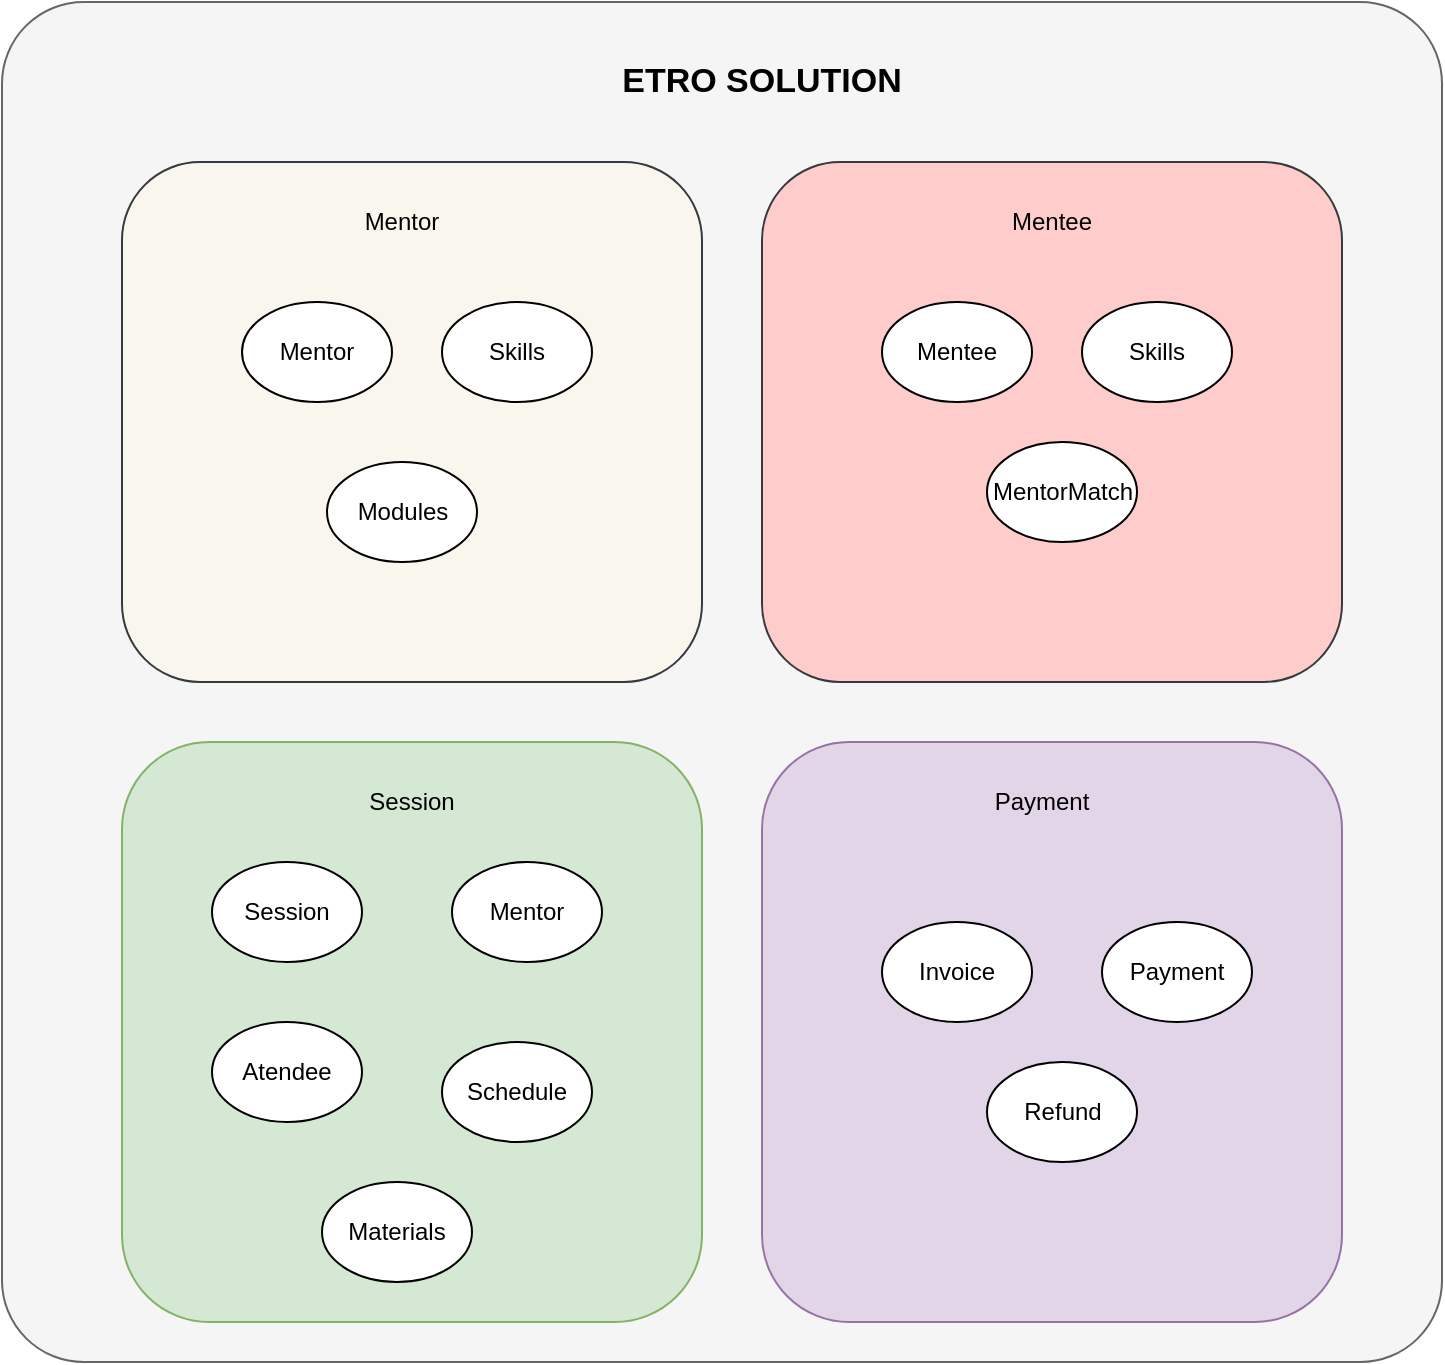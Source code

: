 <mxfile>
    <diagram id="X-WBJx_Xs6kYIEa8Dv_k" name="Domain Model">
        <mxGraphModel dx="1251" dy="739" grid="1" gridSize="10" guides="1" tooltips="1" connect="1" arrows="1" fold="1" page="1" pageScale="1" pageWidth="850" pageHeight="1100" math="0" shadow="0">
            <root>
                <mxCell id="0"/>
                <mxCell id="1" parent="0"/>
                <mxCell id="DZQ7MIffxDtW_sd6lKac-20" value="" style="rounded=1;whiteSpace=wrap;html=1;labelBackgroundColor=none;fontSize=17;fillColor=#f5f5f5;verticalAlign=middle;arcSize=6;strokeColor=#666666;fontColor=#333333;" vertex="1" parent="1">
                    <mxGeometry x="60" y="20" width="720" height="680" as="geometry"/>
                </mxCell>
                <mxCell id="13" value="" style="rounded=1;whiteSpace=wrap;html=1;fillColor=#d5e8d4;strokeColor=#82b366;" vertex="1" parent="1">
                    <mxGeometry x="120" y="390" width="290" height="290" as="geometry"/>
                </mxCell>
                <mxCell id="6" value="" style="rounded=1;whiteSpace=wrap;html=1;fillColor=#ffcccc;strokeColor=#36393d;" vertex="1" parent="1">
                    <mxGeometry x="440" y="100" width="290" height="260" as="geometry"/>
                </mxCell>
                <mxCell id="5" value="" style="rounded=1;whiteSpace=wrap;html=1;fillColor=#f9f7ed;strokeColor=#36393d;" vertex="1" parent="1">
                    <mxGeometry x="120" y="100" width="290" height="260" as="geometry"/>
                </mxCell>
                <mxCell id="DjLF8lStdRpm8chsS5JS-2" value="Mentor" style="ellipse;whiteSpace=wrap;html=1;" parent="1" vertex="1">
                    <mxGeometry x="180" y="170" width="75" height="50" as="geometry"/>
                </mxCell>
                <mxCell id="DjLF8lStdRpm8chsS5JS-3" value="Mentee" style="ellipse;whiteSpace=wrap;html=1;" parent="1" vertex="1">
                    <mxGeometry x="500" y="170" width="75" height="50" as="geometry"/>
                </mxCell>
                <mxCell id="2" value="Mentor" style="text;html=1;strokeColor=none;fillColor=none;align=center;verticalAlign=middle;whiteSpace=wrap;rounded=0;" vertex="1" parent="1">
                    <mxGeometry x="240" y="120" width="40" height="20" as="geometry"/>
                </mxCell>
                <mxCell id="3" value="Mentee" style="text;html=1;strokeColor=none;fillColor=none;align=center;verticalAlign=middle;whiteSpace=wrap;rounded=0;" vertex="1" parent="1">
                    <mxGeometry x="565" y="120" width="40" height="20" as="geometry"/>
                </mxCell>
                <mxCell id="4" value="Session" style="text;html=1;strokeColor=none;fillColor=none;align=center;verticalAlign=middle;whiteSpace=wrap;rounded=0;" vertex="1" parent="1">
                    <mxGeometry x="245" y="410" width="40" height="20" as="geometry"/>
                </mxCell>
                <mxCell id="8" value="Skills" style="ellipse;whiteSpace=wrap;html=1;" vertex="1" parent="1">
                    <mxGeometry x="280" y="170" width="75" height="50" as="geometry"/>
                </mxCell>
                <mxCell id="9" value="Skills" style="ellipse;whiteSpace=wrap;html=1;" vertex="1" parent="1">
                    <mxGeometry x="600" y="170" width="75" height="50" as="geometry"/>
                </mxCell>
                <mxCell id="10" value="MentorMatch" style="ellipse;whiteSpace=wrap;html=1;" vertex="1" parent="1">
                    <mxGeometry x="552.5" y="240" width="75" height="50" as="geometry"/>
                </mxCell>
                <mxCell id="12" value="Modules" style="ellipse;whiteSpace=wrap;html=1;" vertex="1" parent="1">
                    <mxGeometry x="222.5" y="250" width="75" height="50" as="geometry"/>
                </mxCell>
                <mxCell id="14" value="Session" style="ellipse;whiteSpace=wrap;html=1;" vertex="1" parent="1">
                    <mxGeometry x="165" y="450" width="75" height="50" as="geometry"/>
                </mxCell>
                <mxCell id="15" value="Mentor" style="ellipse;whiteSpace=wrap;html=1;" vertex="1" parent="1">
                    <mxGeometry x="285" y="450" width="75" height="50" as="geometry"/>
                </mxCell>
                <mxCell id="16" value="Atendee" style="ellipse;whiteSpace=wrap;html=1;" vertex="1" parent="1">
                    <mxGeometry x="165" y="530" width="75" height="50" as="geometry"/>
                </mxCell>
                <mxCell id="17" value="Schedule" style="ellipse;whiteSpace=wrap;html=1;" vertex="1" parent="1">
                    <mxGeometry x="280" y="540" width="75" height="50" as="geometry"/>
                </mxCell>
                <mxCell id="18" value="Materials" style="ellipse;whiteSpace=wrap;html=1;" vertex="1" parent="1">
                    <mxGeometry x="220" y="610" width="75" height="50" as="geometry"/>
                </mxCell>
                <mxCell id="e4HGIkmX9SR6lim7_7U1-18" value="" style="rounded=1;whiteSpace=wrap;html=1;fillColor=#e1d5e7;strokeColor=#9673a6;" vertex="1" parent="1">
                    <mxGeometry x="440" y="390" width="290" height="290" as="geometry"/>
                </mxCell>
                <mxCell id="e4HGIkmX9SR6lim7_7U1-19" value="Payment" style="text;html=1;strokeColor=none;fillColor=none;align=center;verticalAlign=middle;whiteSpace=wrap;rounded=0;" vertex="1" parent="1">
                    <mxGeometry x="560" y="410" width="40" height="20" as="geometry"/>
                </mxCell>
                <mxCell id="e4HGIkmX9SR6lim7_7U1-20" value="Invoice" style="ellipse;whiteSpace=wrap;html=1;" vertex="1" parent="1">
                    <mxGeometry x="500" y="480" width="75" height="50" as="geometry"/>
                </mxCell>
                <mxCell id="e4HGIkmX9SR6lim7_7U1-21" value="Payment" style="ellipse;whiteSpace=wrap;html=1;" vertex="1" parent="1">
                    <mxGeometry x="610" y="480" width="75" height="50" as="geometry"/>
                </mxCell>
                <mxCell id="e4HGIkmX9SR6lim7_7U1-22" value="Refund" style="ellipse;whiteSpace=wrap;html=1;" vertex="1" parent="1">
                    <mxGeometry x="552.5" y="550" width="75" height="50" as="geometry"/>
                </mxCell>
                <mxCell id="DZQ7MIffxDtW_sd6lKac-18" value="ETRO SOLUTION" style="text;html=1;strokeColor=none;fillColor=none;align=center;verticalAlign=middle;whiteSpace=wrap;rounded=0;labelBackgroundColor=none;fontSize=17;fontStyle=1" vertex="1" parent="1">
                    <mxGeometry x="330" y="50" width="220" height="20" as="geometry"/>
                </mxCell>
            </root>
        </mxGraphModel>
    </diagram>
    <diagram id="847FadikNp64r_eLgu-N" name="Microservice">
        <mxGraphModel dx="1031" dy="608" grid="1" gridSize="10" guides="1" tooltips="1" connect="1" arrows="1" fold="1" page="1" pageScale="1" pageWidth="850" pageHeight="1100" math="0" shadow="0">
            <root>
                <mxCell id="BkxpbbLAbaWkdeM8PS5I-0"/>
                <mxCell id="BkxpbbLAbaWkdeM8PS5I-1" parent="BkxpbbLAbaWkdeM8PS5I-0"/>
                <mxCell id="RHxmwCP6yYNn5pwVGNNT-3" style="edgeStyle=orthogonalEdgeStyle;rounded=0;orthogonalLoop=1;jettySize=auto;html=1;entryX=0.5;entryY=1;entryDx=0;entryDy=0;" edge="1" parent="BkxpbbLAbaWkdeM8PS5I-1" source="4Kh8HcyH86KABs3vgV8c-0" target="4Kh8HcyH86KABs3vgV8c-1">
                    <mxGeometry relative="1" as="geometry"/>
                </mxCell>
                <mxCell id="Kl9C8izLE1KnF_ERx2TX-1" value="" style="edgeStyle=orthogonalEdgeStyle;rounded=0;orthogonalLoop=1;jettySize=auto;html=1;" edge="1" parent="BkxpbbLAbaWkdeM8PS5I-1" source="4Kh8HcyH86KABs3vgV8c-0" target="Kl9C8izLE1KnF_ERx2TX-0">
                    <mxGeometry relative="1" as="geometry"/>
                </mxCell>
                <mxCell id="4Kh8HcyH86KABs3vgV8c-0" value="Microfronted - Mentor Registration" style="rounded=1;whiteSpace=wrap;html=1;fillColor=#dae8fc;strokeColor=#6c8ebf;" vertex="1" parent="BkxpbbLAbaWkdeM8PS5I-1">
                    <mxGeometry x="260" y="420" width="120" height="60" as="geometry"/>
                </mxCell>
                <mxCell id="RHxmwCP6yYNn5pwVGNNT-5" style="edgeStyle=orthogonalEdgeStyle;rounded=0;orthogonalLoop=1;jettySize=auto;html=1;entryX=0.5;entryY=1;entryDx=0;entryDy=0;" edge="1" parent="BkxpbbLAbaWkdeM8PS5I-1" source="4Kh8HcyH86KABs3vgV8c-1" target="RHxmwCP6yYNn5pwVGNNT-1">
                    <mxGeometry relative="1" as="geometry"/>
                </mxCell>
                <mxCell id="RHxmwCP6yYNn5pwVGNNT-6" style="edgeStyle=orthogonalEdgeStyle;rounded=0;orthogonalLoop=1;jettySize=auto;html=1;" edge="1" parent="BkxpbbLAbaWkdeM8PS5I-1" source="4Kh8HcyH86KABs3vgV8c-1" target="RHxmwCP6yYNn5pwVGNNT-2">
                    <mxGeometry relative="1" as="geometry"/>
                </mxCell>
                <mxCell id="4Kh8HcyH86KABs3vgV8c-1" value="API Management" style="rounded=1;whiteSpace=wrap;html=1;fillColor=#fff2cc;strokeColor=#d6b656;" vertex="1" parent="BkxpbbLAbaWkdeM8PS5I-1">
                    <mxGeometry x="230" y="310" width="360" height="60" as="geometry"/>
                </mxCell>
                <mxCell id="RHxmwCP6yYNn5pwVGNNT-4" style="edgeStyle=orthogonalEdgeStyle;rounded=0;orthogonalLoop=1;jettySize=auto;html=1;entryX=0.5;entryY=1;entryDx=0;entryDy=0;entryPerimeter=0;" edge="1" parent="BkxpbbLAbaWkdeM8PS5I-1" source="4Kh8HcyH86KABs3vgV8c-2" target="4Kh8HcyH86KABs3vgV8c-1">
                    <mxGeometry relative="1" as="geometry"/>
                </mxCell>
                <mxCell id="Kl9C8izLE1KnF_ERx2TX-2" style="edgeStyle=orthogonalEdgeStyle;rounded=0;orthogonalLoop=1;jettySize=auto;html=1;entryX=0.5;entryY=0;entryDx=0;entryDy=0;" edge="1" parent="BkxpbbLAbaWkdeM8PS5I-1" source="4Kh8HcyH86KABs3vgV8c-2" target="Kl9C8izLE1KnF_ERx2TX-0">
                    <mxGeometry relative="1" as="geometry"/>
                </mxCell>
                <mxCell id="4Kh8HcyH86KABs3vgV8c-2" value="Microfronted - Mentee Registration" style="rounded=1;whiteSpace=wrap;html=1;fillColor=#dae8fc;strokeColor=#6c8ebf;" vertex="1" parent="BkxpbbLAbaWkdeM8PS5I-1">
                    <mxGeometry x="430" y="420" width="120" height="60" as="geometry"/>
                </mxCell>
                <mxCell id="h7QfJS-ZaZOPMrQFuuVh-1" value="" style="edgeStyle=orthogonalEdgeStyle;rounded=0;orthogonalLoop=1;jettySize=auto;html=1;" edge="1" parent="BkxpbbLAbaWkdeM8PS5I-1" source="RHxmwCP6yYNn5pwVGNNT-1" target="h7QfJS-ZaZOPMrQFuuVh-0">
                    <mxGeometry relative="1" as="geometry"/>
                </mxCell>
                <mxCell id="RHxmwCP6yYNn5pwVGNNT-1" value="Mentor Registration Service" style="rounded=1;whiteSpace=wrap;html=1;fillColor=#d5e8d4;strokeColor=#82b366;" vertex="1" parent="BkxpbbLAbaWkdeM8PS5I-1">
                    <mxGeometry x="240" y="210" width="120" height="60" as="geometry"/>
                </mxCell>
                <mxCell id="h7QfJS-ZaZOPMrQFuuVh-3" value="" style="edgeStyle=orthogonalEdgeStyle;rounded=0;orthogonalLoop=1;jettySize=auto;html=1;" edge="1" parent="BkxpbbLAbaWkdeM8PS5I-1" source="RHxmwCP6yYNn5pwVGNNT-2" target="h7QfJS-ZaZOPMrQFuuVh-2">
                    <mxGeometry relative="1" as="geometry"/>
                </mxCell>
                <mxCell id="RHxmwCP6yYNn5pwVGNNT-2" value="Mentee Registration Service" style="rounded=1;whiteSpace=wrap;html=1;fillColor=#d5e8d4;strokeColor=#82b366;" vertex="1" parent="BkxpbbLAbaWkdeM8PS5I-1">
                    <mxGeometry x="460" y="210" width="120" height="60" as="geometry"/>
                </mxCell>
                <mxCell id="h7QfJS-ZaZOPMrQFuuVh-0" value="Mentor DB" style="shape=cylinder;whiteSpace=wrap;html=1;boundedLbl=1;backgroundOutline=1;rounded=1;fillColor=#d5e8d4;strokeColor=#82b366;" vertex="1" parent="BkxpbbLAbaWkdeM8PS5I-1">
                    <mxGeometry x="270" y="60" width="60" height="80" as="geometry"/>
                </mxCell>
                <mxCell id="h7QfJS-ZaZOPMrQFuuVh-2" value="Mentee DB" style="shape=cylinder;whiteSpace=wrap;html=1;boundedLbl=1;backgroundOutline=1;rounded=1;fillColor=#d5e8d4;strokeColor=#82b366;" vertex="1" parent="BkxpbbLAbaWkdeM8PS5I-1">
                    <mxGeometry x="490" y="60" width="60" height="80" as="geometry"/>
                </mxCell>
                <mxCell id="Kl9C8izLE1KnF_ERx2TX-0" value="Frontend" style="rounded=1;whiteSpace=wrap;html=1;fillColor=#dae8fc;strokeColor=#6c8ebf;" vertex="1" parent="BkxpbbLAbaWkdeM8PS5I-1">
                    <mxGeometry x="260" y="560" width="290" height="60" as="geometry"/>
                </mxCell>
            </root>
        </mxGraphModel>
    </diagram>
    <diagram id="f2qbv914GK3P1sTPyczb" name="CQRS">
        <mxGraphModel dx="884" dy="608" grid="1" gridSize="10" guides="1" tooltips="1" connect="1" arrows="1" fold="1" page="1" pageScale="1" pageWidth="850" pageHeight="1100" math="0" shadow="0">
            <root>
                <mxCell id="MBEAslTQ7tmPr2T98EbI-0"/>
                <mxCell id="MBEAslTQ7tmPr2T98EbI-1" parent="MBEAslTQ7tmPr2T98EbI-0"/>
                <mxCell id="MBEAslTQ7tmPr2T98EbI-4" value="" style="edgeStyle=orthogonalEdgeStyle;rounded=0;orthogonalLoop=1;jettySize=auto;html=1;" edge="1" parent="MBEAslTQ7tmPr2T98EbI-1" source="MBEAslTQ7tmPr2T98EbI-2" target="MBEAslTQ7tmPr2T98EbI-3">
                    <mxGeometry relative="1" as="geometry"/>
                </mxCell>
                <mxCell id="MBEAslTQ7tmPr2T98EbI-2" value="Mentor Registration&amp;nbsp;" style="shape=process;whiteSpace=wrap;html=1;backgroundOutline=1;" vertex="1" parent="MBEAslTQ7tmPr2T98EbI-1">
                    <mxGeometry x="70" y="120" width="120" height="60" as="geometry"/>
                </mxCell>
                <mxCell id="MBEAslTQ7tmPr2T98EbI-6" value="" style="edgeStyle=orthogonalEdgeStyle;rounded=0;orthogonalLoop=1;jettySize=auto;html=1;" edge="1" parent="MBEAslTQ7tmPr2T98EbI-1" source="MBEAslTQ7tmPr2T98EbI-3" target="MBEAslTQ7tmPr2T98EbI-5">
                    <mxGeometry relative="1" as="geometry"/>
                </mxCell>
                <mxCell id="MBEAslTQ7tmPr2T98EbI-9" style="edgeStyle=orthogonalEdgeStyle;rounded=0;orthogonalLoop=1;jettySize=auto;html=1;" edge="1" parent="MBEAslTQ7tmPr2T98EbI-1" source="MBEAslTQ7tmPr2T98EbI-3" target="MBEAslTQ7tmPr2T98EbI-7">
                    <mxGeometry relative="1" as="geometry"/>
                </mxCell>
                <mxCell id="MBEAslTQ7tmPr2T98EbI-3" value="Create Mentor Command" style="whiteSpace=wrap;html=1;" vertex="1" parent="MBEAslTQ7tmPr2T98EbI-1">
                    <mxGeometry x="270" y="120" width="120" height="60" as="geometry"/>
                </mxCell>
                <mxCell id="MBEAslTQ7tmPr2T98EbI-8" value="" style="edgeStyle=orthogonalEdgeStyle;rounded=0;orthogonalLoop=1;jettySize=auto;html=1;" edge="1" parent="MBEAslTQ7tmPr2T98EbI-1" source="MBEAslTQ7tmPr2T98EbI-5" target="MBEAslTQ7tmPr2T98EbI-7">
                    <mxGeometry relative="1" as="geometry"/>
                </mxCell>
                <mxCell id="MBEAslTQ7tmPr2T98EbI-5" value="Assign Mentor Skill Command" style="whiteSpace=wrap;html=1;" vertex="1" parent="MBEAslTQ7tmPr2T98EbI-1">
                    <mxGeometry x="270" y="260" width="120" height="60" as="geometry"/>
                </mxCell>
                <mxCell id="MBEAslTQ7tmPr2T98EbI-7" value="Mentor DB" style="shape=cylinder;whiteSpace=wrap;html=1;boundedLbl=1;backgroundOutline=1;" vertex="1" parent="MBEAslTQ7tmPr2T98EbI-1">
                    <mxGeometry x="520" y="190" width="60" height="80" as="geometry"/>
                </mxCell>
                <mxCell id="MBEAslTQ7tmPr2T98EbI-10" value="Get Mentor Skills" style="shape=process;whiteSpace=wrap;html=1;backgroundOutline=1;" vertex="1" parent="MBEAslTQ7tmPr2T98EbI-1">
                    <mxGeometry x="60" y="470" width="120" height="60" as="geometry"/>
                </mxCell>
            </root>
        </mxGraphModel>
    </diagram>
    <diagram id="W90cBqqWtGJWsFPKMnuq" name="Event/Message">
        <mxGraphModel dx="1102" dy="608" grid="1" gridSize="10" guides="1" tooltips="1" connect="1" arrows="1" fold="1" page="1" pageScale="1" pageWidth="850" pageHeight="1100" math="0" shadow="0">
            <root>
                <mxCell id="3pXpQQKqXBKCi5rZeWjE-0"/>
                <mxCell id="3pXpQQKqXBKCi5rZeWjE-1" parent="3pXpQQKqXBKCi5rZeWjE-0"/>
                <mxCell id="3pXpQQKqXBKCi5rZeWjE-8" style="edgeStyle=orthogonalEdgeStyle;rounded=0;orthogonalLoop=1;jettySize=auto;html=1;" edge="1" parent="3pXpQQKqXBKCi5rZeWjE-1" source="3pXpQQKqXBKCi5rZeWjE-2" target="3pXpQQKqXBKCi5rZeWjE-6">
                    <mxGeometry relative="1" as="geometry"/>
                </mxCell>
                <mxCell id="3pXpQQKqXBKCi5rZeWjE-2" value="Message" style="shape=note;whiteSpace=wrap;html=1;backgroundOutline=1;darkOpacity=0.05;fillColor=#ffcc99;strokeColor=#36393d;" vertex="1" parent="3pXpQQKqXBKCi5rZeWjE-1">
                    <mxGeometry x="300" y="240" width="64" height="80" as="geometry"/>
                </mxCell>
                <mxCell id="3pXpQQKqXBKCi5rZeWjE-7" style="edgeStyle=orthogonalEdgeStyle;rounded=0;orthogonalLoop=1;jettySize=auto;html=1;entryX=0;entryY=0.5;entryDx=0;entryDy=0;entryPerimeter=0;" edge="1" parent="3pXpQQKqXBKCi5rZeWjE-1" source="3pXpQQKqXBKCi5rZeWjE-4" target="3pXpQQKqXBKCi5rZeWjE-2">
                    <mxGeometry relative="1" as="geometry"/>
                </mxCell>
                <mxCell id="3pXpQQKqXBKCi5rZeWjE-4" value="Command" style="rounded=1;whiteSpace=wrap;html=1;fillColor=#cdeb8b;strokeColor=#36393d;" vertex="1" parent="3pXpQQKqXBKCi5rZeWjE-1">
                    <mxGeometry x="140" y="250" width="120" height="60" as="geometry"/>
                </mxCell>
                <mxCell id="3pXpQQKqXBKCi5rZeWjE-10" style="edgeStyle=orthogonalEdgeStyle;rounded=0;orthogonalLoop=1;jettySize=auto;html=1;" edge="1" parent="3pXpQQKqXBKCi5rZeWjE-1" source="3pXpQQKqXBKCi5rZeWjE-6" target="3pXpQQKqXBKCi5rZeWjE-9">
                    <mxGeometry relative="1" as="geometry"/>
                </mxCell>
                <mxCell id="TwpizJS3mDMKuz9bVIkH-3" style="edgeStyle=orthogonalEdgeStyle;rounded=0;orthogonalLoop=1;jettySize=auto;html=1;exitX=0;exitY=0;exitDx=100.0;exitDy=0;exitPerimeter=0;" edge="1" parent="3pXpQQKqXBKCi5rZeWjE-1" source="3pXpQQKqXBKCi5rZeWjE-6" target="TwpizJS3mDMKuz9bVIkH-0">
                    <mxGeometry relative="1" as="geometry"/>
                </mxCell>
                <mxCell id="TwpizJS3mDMKuz9bVIkH-9" value="" style="edgeStyle=orthogonalEdgeStyle;rounded=0;orthogonalLoop=1;jettySize=auto;html=1;" edge="1" parent="3pXpQQKqXBKCi5rZeWjE-1" source="3pXpQQKqXBKCi5rZeWjE-6" target="TwpizJS3mDMKuz9bVIkH-8">
                    <mxGeometry relative="1" as="geometry"/>
                </mxCell>
                <mxCell id="3pXpQQKqXBKCi5rZeWjE-6" value="Message Broker" style="shape=cube;whiteSpace=wrap;html=1;boundedLbl=1;backgroundOutline=1;darkOpacity=0.05;darkOpacity2=0.1;fillColor=#cce5ff;strokeColor=#36393d;" vertex="1" parent="3pXpQQKqXBKCi5rZeWjE-1">
                    <mxGeometry x="415" y="240" width="120" height="80" as="geometry"/>
                </mxCell>
                <mxCell id="3pXpQQKqXBKCi5rZeWjE-9" value="Next Command" style="rounded=1;whiteSpace=wrap;html=1;fillColor=#cdeb8b;strokeColor=#36393d;" vertex="1" parent="3pXpQQKqXBKCi5rZeWjE-1">
                    <mxGeometry x="570" y="250" width="120" height="60" as="geometry"/>
                </mxCell>
                <mxCell id="TwpizJS3mDMKuz9bVIkH-0" value="Out-of-Process" style="ellipse;shape=cloud;whiteSpace=wrap;html=1;fillColor=#dae8fc;strokeColor=#6c8ebf;" vertex="1" parent="3pXpQQKqXBKCi5rZeWjE-1">
                    <mxGeometry x="500" y="120" width="120" height="80" as="geometry"/>
                </mxCell>
                <mxCell id="TwpizJS3mDMKuz9bVIkH-8" value="In-process" style="shape=hexagon;perimeter=hexagonPerimeter2;whiteSpace=wrap;html=1;fixedSize=1;fillColor=#d5e8d4;strokeColor=#82b366;" vertex="1" parent="3pXpQQKqXBKCi5rZeWjE-1">
                    <mxGeometry x="380" y="133.33" width="100" height="66.67" as="geometry"/>
                </mxCell>
                <mxCell id="E2nX1YOqN6XTbNjOObDG-1" value="" style="edgeStyle=orthogonalEdgeStyle;rounded=0;orthogonalLoop=1;jettySize=auto;html=1;" edge="1" parent="3pXpQQKqXBKCi5rZeWjE-1" source="TwpizJS3mDMKuz9bVIkH-10" target="E2nX1YOqN6XTbNjOObDG-0">
                    <mxGeometry relative="1" as="geometry"/>
                </mxCell>
                <mxCell id="TwpizJS3mDMKuz9bVIkH-10" value="Service" style="rounded=1;whiteSpace=wrap;html=1;fillColor=#cdeb8b;strokeColor=#36393d;" vertex="1" parent="3pXpQQKqXBKCi5rZeWjE-1">
                    <mxGeometry x="130" y="530" width="120" height="60" as="geometry"/>
                </mxCell>
                <mxCell id="E2nX1YOqN6XTbNjOObDG-6" style="edgeStyle=orthogonalEdgeStyle;rounded=0;orthogonalLoop=1;jettySize=auto;html=1;entryX=0;entryY=0.5;entryDx=0;entryDy=0;" edge="1" parent="3pXpQQKqXBKCi5rZeWjE-1" source="E2nX1YOqN6XTbNjOObDG-0" target="E2nX1YOqN6XTbNjOObDG-4">
                    <mxGeometry relative="1" as="geometry"/>
                </mxCell>
                <mxCell id="E2nX1YOqN6XTbNjOObDG-0" value="Event" style="shape=document;whiteSpace=wrap;html=1;boundedLbl=1;rounded=1;fillColor=#ffcc99;strokeColor=#36393d;" vertex="1" parent="3pXpQQKqXBKCi5rZeWjE-1">
                    <mxGeometry x="290" y="530" width="90" height="60" as="geometry"/>
                </mxCell>
                <mxCell id="R0h6AUdbC-x_fIPNiSyr-1" style="edgeStyle=orthogonalEdgeStyle;rounded=0;orthogonalLoop=1;jettySize=auto;html=1;entryX=0;entryY=0.5;entryDx=0;entryDy=0;labelBackgroundColor=none;fontSize=17;verticalAlign=middle;" edge="1" parent="3pXpQQKqXBKCi5rZeWjE-1" source="E2nX1YOqN6XTbNjOObDG-4" target="E2nX1YOqN6XTbNjOObDG-5">
                    <mxGeometry relative="1" as="geometry"/>
                </mxCell>
                <mxCell id="R0h6AUdbC-x_fIPNiSyr-2" style="edgeStyle=orthogonalEdgeStyle;rounded=0;orthogonalLoop=1;jettySize=auto;html=1;entryX=0;entryY=0.5;entryDx=0;entryDy=0;labelBackgroundColor=none;fontSize=17;verticalAlign=middle;" edge="1" parent="3pXpQQKqXBKCi5rZeWjE-1" source="E2nX1YOqN6XTbNjOObDG-4" target="E2nX1YOqN6XTbNjOObDG-10">
                    <mxGeometry relative="1" as="geometry"/>
                </mxCell>
                <mxCell id="R0h6AUdbC-x_fIPNiSyr-3" style="edgeStyle=orthogonalEdgeStyle;rounded=0;orthogonalLoop=1;jettySize=auto;html=1;entryX=0;entryY=0.5;entryDx=0;entryDy=0;labelBackgroundColor=none;fontSize=17;verticalAlign=middle;" edge="1" parent="3pXpQQKqXBKCi5rZeWjE-1" source="E2nX1YOqN6XTbNjOObDG-4" target="E2nX1YOqN6XTbNjOObDG-11">
                    <mxGeometry relative="1" as="geometry"/>
                </mxCell>
                <mxCell id="E2nX1YOqN6XTbNjOObDG-4" value="Event Router" style="shape=step;perimeter=stepPerimeter;whiteSpace=wrap;html=1;fixedSize=1;fillColor=#cce5ff;strokeColor=#36393d;" vertex="1" parent="3pXpQQKqXBKCi5rZeWjE-1">
                    <mxGeometry x="415" y="520" width="120" height="80" as="geometry"/>
                </mxCell>
                <mxCell id="E2nX1YOqN6XTbNjOObDG-5" value="Subscribers" style="rounded=1;whiteSpace=wrap;html=1;fillColor=#cdeb8b;strokeColor=#36393d;" vertex="1" parent="3pXpQQKqXBKCi5rZeWjE-1">
                    <mxGeometry x="590" y="480" width="120" height="60" as="geometry"/>
                </mxCell>
                <mxCell id="E2nX1YOqN6XTbNjOObDG-10" value="Subscribers" style="rounded=1;whiteSpace=wrap;html=1;fillColor=#cdeb8b;strokeColor=#36393d;" vertex="1" parent="3pXpQQKqXBKCi5rZeWjE-1">
                    <mxGeometry x="590" y="570" width="120" height="60" as="geometry"/>
                </mxCell>
                <mxCell id="E2nX1YOqN6XTbNjOObDG-11" value="Subscribers" style="rounded=1;whiteSpace=wrap;html=1;fillColor=#cdeb8b;strokeColor=#36393d;" vertex="1" parent="3pXpQQKqXBKCi5rZeWjE-1">
                    <mxGeometry x="590" y="660" width="120" height="60" as="geometry"/>
                </mxCell>
                <mxCell id="E2nX1YOqN6XTbNjOObDG-13" value="MESSAGE BROKERING" style="text;html=1;strokeColor=none;fillColor=none;align=center;verticalAlign=middle;whiteSpace=wrap;rounded=0;fontSize=17;fontStyle=1" vertex="1" parent="3pXpQQKqXBKCi5rZeWjE-1">
                    <mxGeometry x="170" y="170" width="80" height="20" as="geometry"/>
                </mxCell>
                <mxCell id="E2nX1YOqN6XTbNjOObDG-15" value="EVENT ROUTING" style="text;html=1;strokeColor=none;fillColor=none;align=center;verticalAlign=middle;whiteSpace=wrap;rounded=0;fontStyle=1;fontSize=17;" vertex="1" parent="3pXpQQKqXBKCi5rZeWjE-1">
                    <mxGeometry x="150" y="470" width="80" height="20" as="geometry"/>
                </mxCell>
            </root>
        </mxGraphModel>
    </diagram>
    <diagram id="ir8c-DlZ6llXdp240Ja5" name="Event Model">
        <mxGraphModel dx="1339" dy="739" grid="1" gridSize="10" guides="1" tooltips="1" connect="1" arrows="1" fold="1" page="1" pageScale="1" pageWidth="850" pageHeight="1100" math="0" shadow="0">
            <root>
                <mxCell id="B10wJtRPMMjHwSIE0qdp-0"/>
                <mxCell id="B10wJtRPMMjHwSIE0qdp-1" parent="B10wJtRPMMjHwSIE0qdp-0"/>
                <mxCell id="V5NqQ5dr73FJ2bL21Ql5-0" style="edgeStyle=orthogonalEdgeStyle;rounded=0;orthogonalLoop=1;jettySize=auto;html=1;verticalAlign=middle;" edge="1" parent="B10wJtRPMMjHwSIE0qdp-1" source="E0BSTJJ1UfeSkK3kD-z5-3" target="E0BSTJJ1UfeSkK3kD-z5-22">
                    <mxGeometry relative="1" as="geometry"/>
                </mxCell>
                <mxCell id="E0BSTJJ1UfeSkK3kD-z5-3" value="Mentor" style="shape=umlActor;verticalLabelPosition=bottom;verticalAlign=middle;html=1;outlineConnect=0;" parent="B10wJtRPMMjHwSIE0qdp-1" vertex="1">
                    <mxGeometry x="135" y="90" width="30" height="60" as="geometry"/>
                </mxCell>
                <mxCell id="E0BSTJJ1UfeSkK3kD-z5-7" value="" style="edgeStyle=orthogonalEdgeStyle;rounded=0;orthogonalLoop=1;jettySize=auto;html=1;verticalAlign=middle;" parent="B10wJtRPMMjHwSIE0qdp-1" source="E0BSTJJ1UfeSkK3kD-z5-4" target="E0BSTJJ1UfeSkK3kD-z5-6" edge="1">
                    <mxGeometry relative="1" as="geometry"/>
                </mxCell>
                <mxCell id="MZ_Xb3Ullr9wv8i4N-8G-0" style="edgeStyle=orthogonalEdgeStyle;rounded=0;orthogonalLoop=1;jettySize=auto;html=1;entryX=0.5;entryY=0;entryDx=0;entryDy=0;verticalAlign=middle;" edge="1" parent="B10wJtRPMMjHwSIE0qdp-1" source="E0BSTJJ1UfeSkK3kD-z5-4" target="E0BSTJJ1UfeSkK3kD-z5-14">
                    <mxGeometry relative="1" as="geometry"/>
                </mxCell>
                <mxCell id="E0BSTJJ1UfeSkK3kD-z5-4" value="CreateMentor" style="whiteSpace=wrap;html=1;verticalAlign=middle;fillColor=#dae8fc;strokeColor=#6c8ebf;" parent="B10wJtRPMMjHwSIE0qdp-1" vertex="1">
                    <mxGeometry x="90" y="330" width="120" height="60" as="geometry"/>
                </mxCell>
                <mxCell id="E0BSTJJ1UfeSkK3kD-z5-9" value="" style="edgeStyle=orthogonalEdgeStyle;rounded=0;orthogonalLoop=1;jettySize=auto;html=1;entryX=0;entryY=0.5;entryDx=0;entryDy=0;verticalAlign=middle;" parent="B10wJtRPMMjHwSIE0qdp-1" source="E0BSTJJ1UfeSkK3kD-z5-6" target="E0BSTJJ1UfeSkK3kD-z5-8" edge="1">
                    <mxGeometry relative="1" as="geometry"/>
                </mxCell>
                <mxCell id="E0BSTJJ1UfeSkK3kD-z5-6" value="MentorCreated" style="shape=document;whiteSpace=wrap;html=1;boundedLbl=1;verticalAlign=middle;fillColor=#d5e8d4;strokeColor=#82b366;" parent="B10wJtRPMMjHwSIE0qdp-1" vertex="1">
                    <mxGeometry x="210" y="460" width="120" height="80" as="geometry"/>
                </mxCell>
                <mxCell id="E0BSTJJ1UfeSkK3kD-z5-11" value="" style="edgeStyle=orthogonalEdgeStyle;rounded=0;orthogonalLoop=1;jettySize=auto;html=1;verticalAlign=middle;" parent="B10wJtRPMMjHwSIE0qdp-1" source="E0BSTJJ1UfeSkK3kD-z5-8" target="E0BSTJJ1UfeSkK3kD-z5-10" edge="1">
                    <mxGeometry relative="1" as="geometry"/>
                </mxCell>
                <mxCell id="E0BSTJJ1UfeSkK3kD-z5-18" value="" style="edgeStyle=orthogonalEdgeStyle;rounded=0;orthogonalLoop=1;jettySize=auto;html=1;verticalAlign=middle;" parent="B10wJtRPMMjHwSIE0qdp-1" source="E0BSTJJ1UfeSkK3kD-z5-8" target="E0BSTJJ1UfeSkK3kD-z5-17" edge="1">
                    <mxGeometry relative="1" as="geometry"/>
                </mxCell>
                <mxCell id="E0BSTJJ1UfeSkK3kD-z5-8" value="AssignMentorSkills" style="whiteSpace=wrap;html=1;verticalAlign=middle;fillColor=#dae8fc;strokeColor=#6c8ebf;" parent="B10wJtRPMMjHwSIE0qdp-1" vertex="1">
                    <mxGeometry x="390" y="330" width="120" height="60" as="geometry"/>
                </mxCell>
                <mxCell id="V5NqQ5dr73FJ2bL21Ql5-3" value="" style="edgeStyle=orthogonalEdgeStyle;rounded=0;orthogonalLoop=1;jettySize=auto;html=1;verticalAlign=middle;" edge="1" parent="B10wJtRPMMjHwSIE0qdp-1" source="E0BSTJJ1UfeSkK3kD-z5-10" target="V5NqQ5dr73FJ2bL21Ql5-2">
                    <mxGeometry relative="1" as="geometry"/>
                </mxCell>
                <mxCell id="E0BSTJJ1UfeSkK3kD-z5-10" value="MentorSkillsAssigned" style="shape=document;whiteSpace=wrap;html=1;boundedLbl=1;verticalAlign=middle;fillColor=#d5e8d4;strokeColor=#82b366;" parent="B10wJtRPMMjHwSIE0qdp-1" vertex="1">
                    <mxGeometry x="495" y="460" width="120" height="80" as="geometry"/>
                </mxCell>
                <mxCell id="E0BSTJJ1UfeSkK3kD-z5-14" value="Mentor" style="shape=cylinder;whiteSpace=wrap;html=1;boundedLbl=1;backgroundOutline=1;verticalAlign=middle;fillColor=#ffe6cc;strokeColor=#d79b00;" parent="B10wJtRPMMjHwSIE0qdp-1" vertex="1">
                    <mxGeometry x="120" y="620" width="60" height="80" as="geometry"/>
                </mxCell>
                <mxCell id="E0BSTJJ1UfeSkK3kD-z5-17" value="MentorSkill" style="shape=cylinder;whiteSpace=wrap;html=1;boundedLbl=1;backgroundOutline=1;verticalAlign=middle;fillColor=#ffe6cc;strokeColor=#d79b00;" parent="B10wJtRPMMjHwSIE0qdp-1" vertex="1">
                    <mxGeometry x="420" y="620" width="60" height="80" as="geometry"/>
                </mxCell>
                <mxCell id="E0BSTJJ1UfeSkK3kD-z5-23" style="edgeStyle=orthogonalEdgeStyle;rounded=0;orthogonalLoop=1;jettySize=auto;html=1;entryX=0.5;entryY=0;entryDx=0;entryDy=0;verticalAlign=middle;" parent="B10wJtRPMMjHwSIE0qdp-1" source="E0BSTJJ1UfeSkK3kD-z5-22" target="E0BSTJJ1UfeSkK3kD-z5-4" edge="1">
                    <mxGeometry relative="1" as="geometry"/>
                </mxCell>
                <mxCell id="E0BSTJJ1UfeSkK3kD-z5-22" value="Mentor Registration UI" style="rounded=1;whiteSpace=wrap;html=1;verticalAlign=middle;fillColor=#f5f5f5;strokeColor=#666666;fontColor=#333333;" parent="B10wJtRPMMjHwSIE0qdp-1" vertex="1">
                    <mxGeometry x="90" y="190" width="120" height="60" as="geometry"/>
                </mxCell>
                <mxCell id="V5NqQ5dr73FJ2bL21Ql5-5" value="" style="edgeStyle=orthogonalEdgeStyle;rounded=0;orthogonalLoop=1;jettySize=auto;html=1;exitX=0.75;exitY=1;exitDx=0;exitDy=0;verticalAlign=middle;" edge="1" parent="B10wJtRPMMjHwSIE0qdp-1" source="V5NqQ5dr73FJ2bL21Ql5-2" target="V5NqQ5dr73FJ2bL21Ql5-4">
                    <mxGeometry relative="1" as="geometry"/>
                </mxCell>
                <mxCell id="V5NqQ5dr73FJ2bL21Ql5-7" value="" style="edgeStyle=orthogonalEdgeStyle;rounded=0;orthogonalLoop=1;jettySize=auto;html=1;verticalAlign=middle;" edge="1" parent="B10wJtRPMMjHwSIE0qdp-1" source="V5NqQ5dr73FJ2bL21Ql5-2" target="V5NqQ5dr73FJ2bL21Ql5-6">
                    <mxGeometry relative="1" as="geometry"/>
                </mxCell>
                <mxCell id="V5NqQ5dr73FJ2bL21Ql5-2" value="Match mentee to mentor&amp;nbsp;" style="whiteSpace=wrap;html=1;verticalAlign=middle;fillColor=#dae8fc;strokeColor=#6c8ebf;" vertex="1" parent="B10wJtRPMMjHwSIE0qdp-1">
                    <mxGeometry x="670" y="320" width="120" height="60" as="geometry"/>
                </mxCell>
                <mxCell id="V5NqQ5dr73FJ2bL21Ql5-4" value="MenteeMentors" style="shape=cylinder;whiteSpace=wrap;html=1;boundedLbl=1;backgroundOutline=1;verticalAlign=middle;fillColor=#ffe6cc;strokeColor=#d79b00;" vertex="1" parent="B10wJtRPMMjHwSIE0qdp-1">
                    <mxGeometry x="710" y="620" width="100" height="80" as="geometry"/>
                </mxCell>
                <mxCell id="V5NqQ5dr73FJ2bL21Ql5-9" value="" style="edgeStyle=orthogonalEdgeStyle;rounded=0;orthogonalLoop=1;jettySize=auto;html=1;verticalAlign=middle;" edge="1" parent="B10wJtRPMMjHwSIE0qdp-1" source="V5NqQ5dr73FJ2bL21Ql5-6" target="V5NqQ5dr73FJ2bL21Ql5-8">
                    <mxGeometry relative="1" as="geometry"/>
                </mxCell>
                <mxCell id="V5NqQ5dr73FJ2bL21Ql5-6" value="MenteeMatched" style="shape=document;whiteSpace=wrap;html=1;boundedLbl=1;verticalAlign=middle;fillColor=#d5e8d4;strokeColor=#82b366;" vertex="1" parent="B10wJtRPMMjHwSIE0qdp-1">
                    <mxGeometry x="840" y="460" width="120" height="80" as="geometry"/>
                </mxCell>
                <mxCell id="V5NqQ5dr73FJ2bL21Ql5-11" value="" style="edgeStyle=orthogonalEdgeStyle;rounded=0;orthogonalLoop=1;jettySize=auto;html=1;verticalAlign=middle;" edge="1" parent="B10wJtRPMMjHwSIE0qdp-1" source="V5NqQ5dr73FJ2bL21Ql5-8" target="V5NqQ5dr73FJ2bL21Ql5-10">
                    <mxGeometry relative="1" as="geometry"/>
                </mxCell>
                <mxCell id="V5NqQ5dr73FJ2bL21Ql5-8" value="Schedule a a meet and greet session" style="whiteSpace=wrap;html=1;verticalAlign=middle;fillColor=#dae8fc;strokeColor=#6c8ebf;" vertex="1" parent="B10wJtRPMMjHwSIE0qdp-1">
                    <mxGeometry x="990" y="320" width="120" height="60" as="geometry"/>
                </mxCell>
                <mxCell id="V5NqQ5dr73FJ2bL21Ql5-13" style="edgeStyle=orthogonalEdgeStyle;rounded=0;orthogonalLoop=1;jettySize=auto;html=1;entryX=0.5;entryY=1;entryDx=0;entryDy=0;verticalAlign=middle;" edge="1" parent="B10wJtRPMMjHwSIE0qdp-1" source="V5NqQ5dr73FJ2bL21Ql5-10" target="V5NqQ5dr73FJ2bL21Ql5-12">
                    <mxGeometry relative="1" as="geometry">
                        <Array as="points">
                            <mxPoint x="1250" y="670"/>
                        </Array>
                    </mxGeometry>
                </mxCell>
                <mxCell id="V5NqQ5dr73FJ2bL21Ql5-10" value="Sessions" style="shape=cylinder;whiteSpace=wrap;html=1;boundedLbl=1;backgroundOutline=1;verticalAlign=middle;fillColor=#ffe6cc;strokeColor=#d79b00;" vertex="1" parent="B10wJtRPMMjHwSIE0qdp-1">
                    <mxGeometry x="1140" y="620" width="60" height="80" as="geometry"/>
                </mxCell>
                <mxCell id="V5NqQ5dr73FJ2bL21Ql5-15" style="edgeStyle=orthogonalEdgeStyle;rounded=0;orthogonalLoop=1;jettySize=auto;html=1;verticalAlign=middle;" edge="1" parent="B10wJtRPMMjHwSIE0qdp-1" source="V5NqQ5dr73FJ2bL21Ql5-12" target="V5NqQ5dr73FJ2bL21Ql5-14">
                    <mxGeometry relative="1" as="geometry"/>
                </mxCell>
                <mxCell id="V5NqQ5dr73FJ2bL21Ql5-12" value="My meet and greet sessions&amp;nbsp;" style="rounded=1;whiteSpace=wrap;html=1;verticalAlign=middle;fillColor=#f5f5f5;strokeColor=#666666;fontColor=#333333;" vertex="1" parent="B10wJtRPMMjHwSIE0qdp-1">
                    <mxGeometry x="1190" y="180" width="120" height="60" as="geometry"/>
                </mxCell>
                <mxCell id="V5NqQ5dr73FJ2bL21Ql5-14" value="Mentee" style="shape=umlActor;verticalLabelPosition=bottom;verticalAlign=middle;html=1;outlineConnect=0;" vertex="1" parent="B10wJtRPMMjHwSIE0qdp-1">
                    <mxGeometry x="1235" y="80" width="30" height="60" as="geometry"/>
                </mxCell>
            </root>
        </mxGraphModel>
    </diagram>
    <diagram id="p576Q6-eymrzqFJpBc2p" name="Solution Architecture">
        <mxGraphModel dx="1112" dy="608" grid="1" gridSize="10" guides="1" tooltips="1" connect="1" arrows="1" fold="1" page="1" pageScale="1" pageWidth="850" pageHeight="1100" math="0" shadow="0">
            <root>
                <mxCell id="CXf4QesW4-jmHsShdtY_-0"/>
                <mxCell id="CXf4QesW4-jmHsShdtY_-1" parent="CXf4QesW4-jmHsShdtY_-0"/>
                <mxCell id="XOmHF_VvS1JR5CwQoDSz-7" value="" style="rounded=1;whiteSpace=wrap;html=1;fillColor=#f9f7ed;verticalAlign=middle;arcSize=7;strokeColor=none;labelBackgroundColor=none;" vertex="1" parent="CXf4QesW4-jmHsShdtY_-1">
                    <mxGeometry x="147" y="400" width="580" height="400" as="geometry"/>
                </mxCell>
                <mxCell id="XOmHF_VvS1JR5CwQoDSz-12" value="" style="rounded=1;whiteSpace=wrap;html=1;verticalAlign=middle;arcSize=7;strokeColor=#36393d;fillColor=#cce5ff;labelBackgroundColor=none;" vertex="1" parent="CXf4QesW4-jmHsShdtY_-1">
                    <mxGeometry x="553.75" y="510" width="150" height="270.52" as="geometry"/>
                </mxCell>
                <mxCell id="XOmHF_VvS1JR5CwQoDSz-11" value="" style="rounded=1;whiteSpace=wrap;html=1;verticalAlign=middle;arcSize=7;strokeColor=#36393d;fillColor=#cce5ff;labelBackgroundColor=none;" vertex="1" parent="CXf4QesW4-jmHsShdtY_-1">
                    <mxGeometry x="170.25" y="510" width="150" height="270.52" as="geometry"/>
                </mxCell>
                <mxCell id="XOmHF_VvS1JR5CwQoDSz-6" value="" style="rounded=1;whiteSpace=wrap;html=1;fillColor=#f5f5f5;verticalAlign=middle;fontColor=#333333;strokeColor=none;arcSize=11;labelBackgroundColor=none;" vertex="1" parent="CXf4QesW4-jmHsShdtY_-1">
                    <mxGeometry x="144" y="140" width="580" height="240" as="geometry"/>
                </mxCell>
                <mxCell id="UlTPUXaK1CksOgZlTKd7-5" style="edgeStyle=orthogonalEdgeStyle;rounded=0;orthogonalLoop=1;jettySize=auto;html=1;labelBackgroundColor=none;" edge="1" parent="CXf4QesW4-jmHsShdtY_-1" source="HSHWNGzY3nnDajGOOZiB-0" target="UlTPUXaK1CksOgZlTKd7-0">
                    <mxGeometry relative="1" as="geometry"/>
                </mxCell>
                <mxCell id="UlTPUXaK1CksOgZlTKd7-6" style="edgeStyle=orthogonalEdgeStyle;rounded=0;orthogonalLoop=1;jettySize=auto;html=1;labelBackgroundColor=none;" edge="1" parent="CXf4QesW4-jmHsShdtY_-1" source="HSHWNGzY3nnDajGOOZiB-0" target="UlTPUXaK1CksOgZlTKd7-1">
                    <mxGeometry relative="1" as="geometry"/>
                </mxCell>
                <mxCell id="HSHWNGzY3nnDajGOOZiB-0" value="Create Mentor API" style="aspect=fixed;html=1;points=[];align=center;image;fontSize=12;image=img/lib/azure2/compute/Function_Apps.svg;labelBackgroundColor=none;" parent="CXf4QesW4-jmHsShdtY_-1" vertex="1">
                    <mxGeometry x="206.25" y="530.52" width="68" height="60" as="geometry"/>
                </mxCell>
                <mxCell id="UlTPUXaK1CksOgZlTKd7-0" value="Mentors DB" style="aspect=fixed;html=1;points=[];align=center;image;fontSize=12;image=img/lib/mscae/CosmosDB.svg;labelBackgroundColor=none;" vertex="1" parent="CXf4QesW4-jmHsShdtY_-1">
                    <mxGeometry x="215.25" y="690.52" width="50" height="50" as="geometry"/>
                </mxCell>
                <mxCell id="UlTPUXaK1CksOgZlTKd7-4" style="edgeStyle=orthogonalEdgeStyle;rounded=0;orthogonalLoop=1;jettySize=auto;html=1;entryX=0;entryY=0.5;entryDx=0;entryDy=0;entryPerimeter=0;labelBackgroundColor=none;" edge="1" parent="CXf4QesW4-jmHsShdtY_-1" source="UlTPUXaK1CksOgZlTKd7-1" target="UlTPUXaK1CksOgZlTKd7-3">
                    <mxGeometry relative="1" as="geometry"/>
                </mxCell>
                <mxCell id="UlTPUXaK1CksOgZlTKd7-1" value="Event Grid Topic" style="aspect=fixed;html=1;points=[];align=center;image;fontSize=12;image=img/lib/azure2/integration/Event_Grid_Domains.svg;labelBackgroundColor=none;" vertex="1" parent="CXf4QesW4-jmHsShdtY_-1">
                    <mxGeometry x="350.25" y="605.52" width="67" height="60" as="geometry"/>
                </mxCell>
                <mxCell id="UlTPUXaK1CksOgZlTKd7-9" style="edgeStyle=orthogonalEdgeStyle;rounded=0;orthogonalLoop=1;jettySize=auto;html=1;entryX=-0.012;entryY=0.43;entryDx=0;entryDy=0;entryPerimeter=0;labelBackgroundColor=none;" edge="1" parent="CXf4QesW4-jmHsShdtY_-1" source="UlTPUXaK1CksOgZlTKd7-3" target="UlTPUXaK1CksOgZlTKd7-7">
                    <mxGeometry relative="1" as="geometry">
                        <Array as="points">
                            <mxPoint x="530.25" y="635.52"/>
                            <mxPoint x="530.25" y="556.52"/>
                        </Array>
                    </mxGeometry>
                </mxCell>
                <mxCell id="UlTPUXaK1CksOgZlTKd7-3" value="MachMentee" style="verticalLabelPosition=bottom;html=1;verticalAlign=top;align=center;strokeColor=none;fillColor=#00BEF2;shape=mxgraph.azure.storage_queue;labelBackgroundColor=none;" vertex="1" parent="CXf4QesW4-jmHsShdtY_-1">
                    <mxGeometry x="460.25" y="613.02" width="50" height="45" as="geometry"/>
                </mxCell>
                <mxCell id="UlTPUXaK1CksOgZlTKd7-10" style="edgeStyle=orthogonalEdgeStyle;rounded=0;orthogonalLoop=1;jettySize=auto;html=1;labelBackgroundColor=none;" edge="1" parent="CXf4QesW4-jmHsShdtY_-1" source="UlTPUXaK1CksOgZlTKd7-7">
                    <mxGeometry relative="1" as="geometry">
                        <mxPoint x="629.25" y="700.52" as="targetPoint"/>
                    </mxGeometry>
                </mxCell>
                <mxCell id="UlTPUXaK1CksOgZlTKd7-7" value="Match Mentee" style="aspect=fixed;html=1;points=[];align=center;image;fontSize=12;image=img/lib/azure2/compute/Function_Apps.svg;labelBackgroundColor=none;" vertex="1" parent="CXf4QesW4-jmHsShdtY_-1">
                    <mxGeometry x="594.75" y="530.52" width="68" height="60" as="geometry"/>
                </mxCell>
                <mxCell id="UlTPUXaK1CksOgZlTKd7-11" value="Mentee DB" style="aspect=fixed;html=1;points=[];align=center;image;fontSize=12;image=img/lib/mscae/CosmosDB.svg;labelBackgroundColor=none;" vertex="1" parent="CXf4QesW4-jmHsShdtY_-1">
                    <mxGeometry x="603.75" y="690.52" width="50" height="50" as="geometry"/>
                </mxCell>
                <mxCell id="UlTPUXaK1CksOgZlTKd7-12" value="App Service Plan Linux&amp;nbsp;" style="aspect=fixed;html=1;points=[];align=center;image;fontSize=12;image=img/lib/azure2/app_services/App_Service_Plans.svg;labelBackgroundColor=none;" vertex="1" parent="CXf4QesW4-jmHsShdtY_-1">
                    <mxGeometry x="350.25" y="280" width="54" height="54" as="geometry"/>
                </mxCell>
                <mxCell id="UlTPUXaK1CksOgZlTKd7-13" value="App Insight" style="aspect=fixed;html=1;points=[];align=center;image;fontSize=12;image=img/lib/azure2/devops/Application_Insights.svg;labelBackgroundColor=none;" vertex="1" parent="CXf4QesW4-jmHsShdtY_-1">
                    <mxGeometry x="490" y="284" width="32.13" height="46" as="geometry"/>
                </mxCell>
                <mxCell id="XOmHF_VvS1JR5CwQoDSz-0" value="Keyvault" style="aspect=fixed;html=1;points=[];align=center;image;fontSize=12;image=img/lib/azure2/security/Key_Vaults.svg;fillColor=#66B2FF;labelBackgroundColor=none;" vertex="1" parent="CXf4QesW4-jmHsShdtY_-1">
                    <mxGeometry x="600" y="276" width="57" height="57" as="geometry"/>
                </mxCell>
                <mxCell id="XOmHF_VvS1JR5CwQoDSz-1" value="Frontdoor" style="aspect=fixed;html=1;points=[];align=center;image;fontSize=12;image=img/lib/azure2/networking/Front_Doors.svg;fillColor=#66B2FF;labelBackgroundColor=none;" vertex="1" parent="CXf4QesW4-jmHsShdtY_-1">
                    <mxGeometry x="343.25" y="180" width="68" height="60" as="geometry"/>
                </mxCell>
                <mxCell id="XOmHF_VvS1JR5CwQoDSz-2" value="Storage Account" style="aspect=fixed;html=1;points=[];align=center;image;fontSize=12;image=img/lib/azure2/storage/Storage_Accounts.svg;fillColor=#66B2FF;labelBackgroundColor=none;" vertex="1" parent="CXf4QesW4-jmHsShdtY_-1">
                    <mxGeometry x="200" y="281" width="65" height="52" as="geometry"/>
                </mxCell>
                <mxCell id="XOmHF_VvS1JR5CwQoDSz-8" value="Cross-cutting infrastructure" style="text;html=1;strokeColor=none;fillColor=none;align=center;verticalAlign=middle;whiteSpace=wrap;rounded=0;fontSize=18;fontStyle=1;labelBackgroundColor=none;" vertex="1" parent="CXf4QesW4-jmHsShdtY_-1">
                    <mxGeometry x="185" y="180" width="110" height="20" as="geometry"/>
                </mxCell>
                <mxCell id="XOmHF_VvS1JR5CwQoDSz-9" value="Mentor Domain" style="text;html=1;strokeColor=none;fillColor=none;align=center;verticalAlign=middle;whiteSpace=wrap;rounded=0;fontSize=18;fontStyle=1;labelBackgroundColor=none;" vertex="1" parent="CXf4QesW4-jmHsShdtY_-1">
                    <mxGeometry x="185.25" y="470" width="110" height="20" as="geometry"/>
                </mxCell>
                <mxCell id="XOmHF_VvS1JR5CwQoDSz-14" value="Mentee&amp;nbsp;&lt;br&gt;Domain" style="text;html=1;strokeColor=none;fillColor=none;align=center;verticalAlign=middle;whiteSpace=wrap;rounded=0;fontSize=18;fontStyle=1;labelBackgroundColor=none;" vertex="1" parent="CXf4QesW4-jmHsShdtY_-1">
                    <mxGeometry x="570" y="470" width="110" height="20" as="geometry"/>
                </mxCell>
                <mxCell id="XOmHF_VvS1JR5CwQoDSz-15" value="Azure AD" style="aspect=fixed;html=1;points=[];align=center;image;fontSize=12;image=img/lib/azure2/identity/Azure_AD_B2C.svg;labelBackgroundColor=none;fillColor=#E6FFCC;" vertex="1" parent="CXf4QesW4-jmHsShdtY_-1">
                    <mxGeometry x="460.25" y="176" width="69" height="64" as="geometry"/>
                </mxCell>
                <mxCell id="XOmHF_VvS1JR5CwQoDSz-16" value="APPLICATION" style="text;html=1;strokeColor=none;fillColor=none;align=center;verticalAlign=middle;whiteSpace=wrap;rounded=0;fontSize=18;fontStyle=1;labelBackgroundColor=none;" vertex="1" parent="CXf4QesW4-jmHsShdtY_-1">
                    <mxGeometry x="380" y="430" width="110" height="20" as="geometry"/>
                </mxCell>
            </root>
        </mxGraphModel>
    </diagram>
</mxfile>